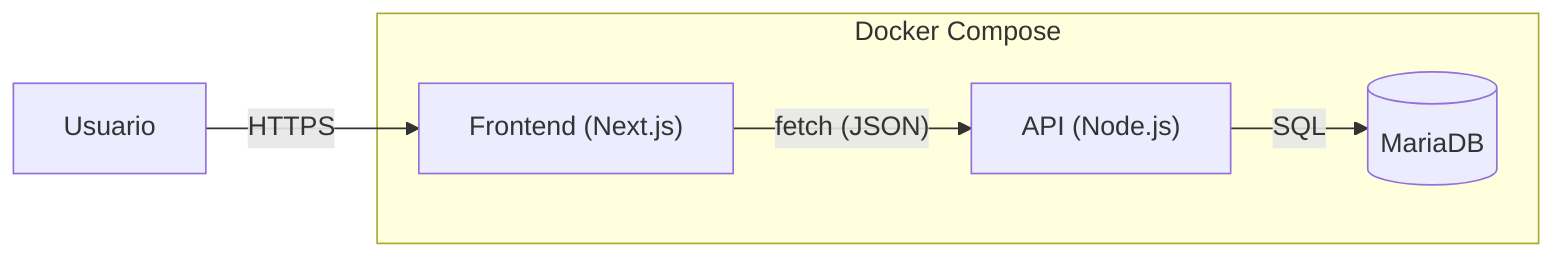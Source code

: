 %% Diagrama (Mermaid) - Arquitectura centralizada
flowchart LR
  U["Usuario"] -- "HTTPS" --> WEB["Frontend (Next.js)"]
  WEB -- "fetch (JSON)" --> API["API (Node.js)"]
  API -- "SQL" --> DB[(MariaDB)]

  subgraph "Docker Compose"
    WEB
    API
    DB
  end